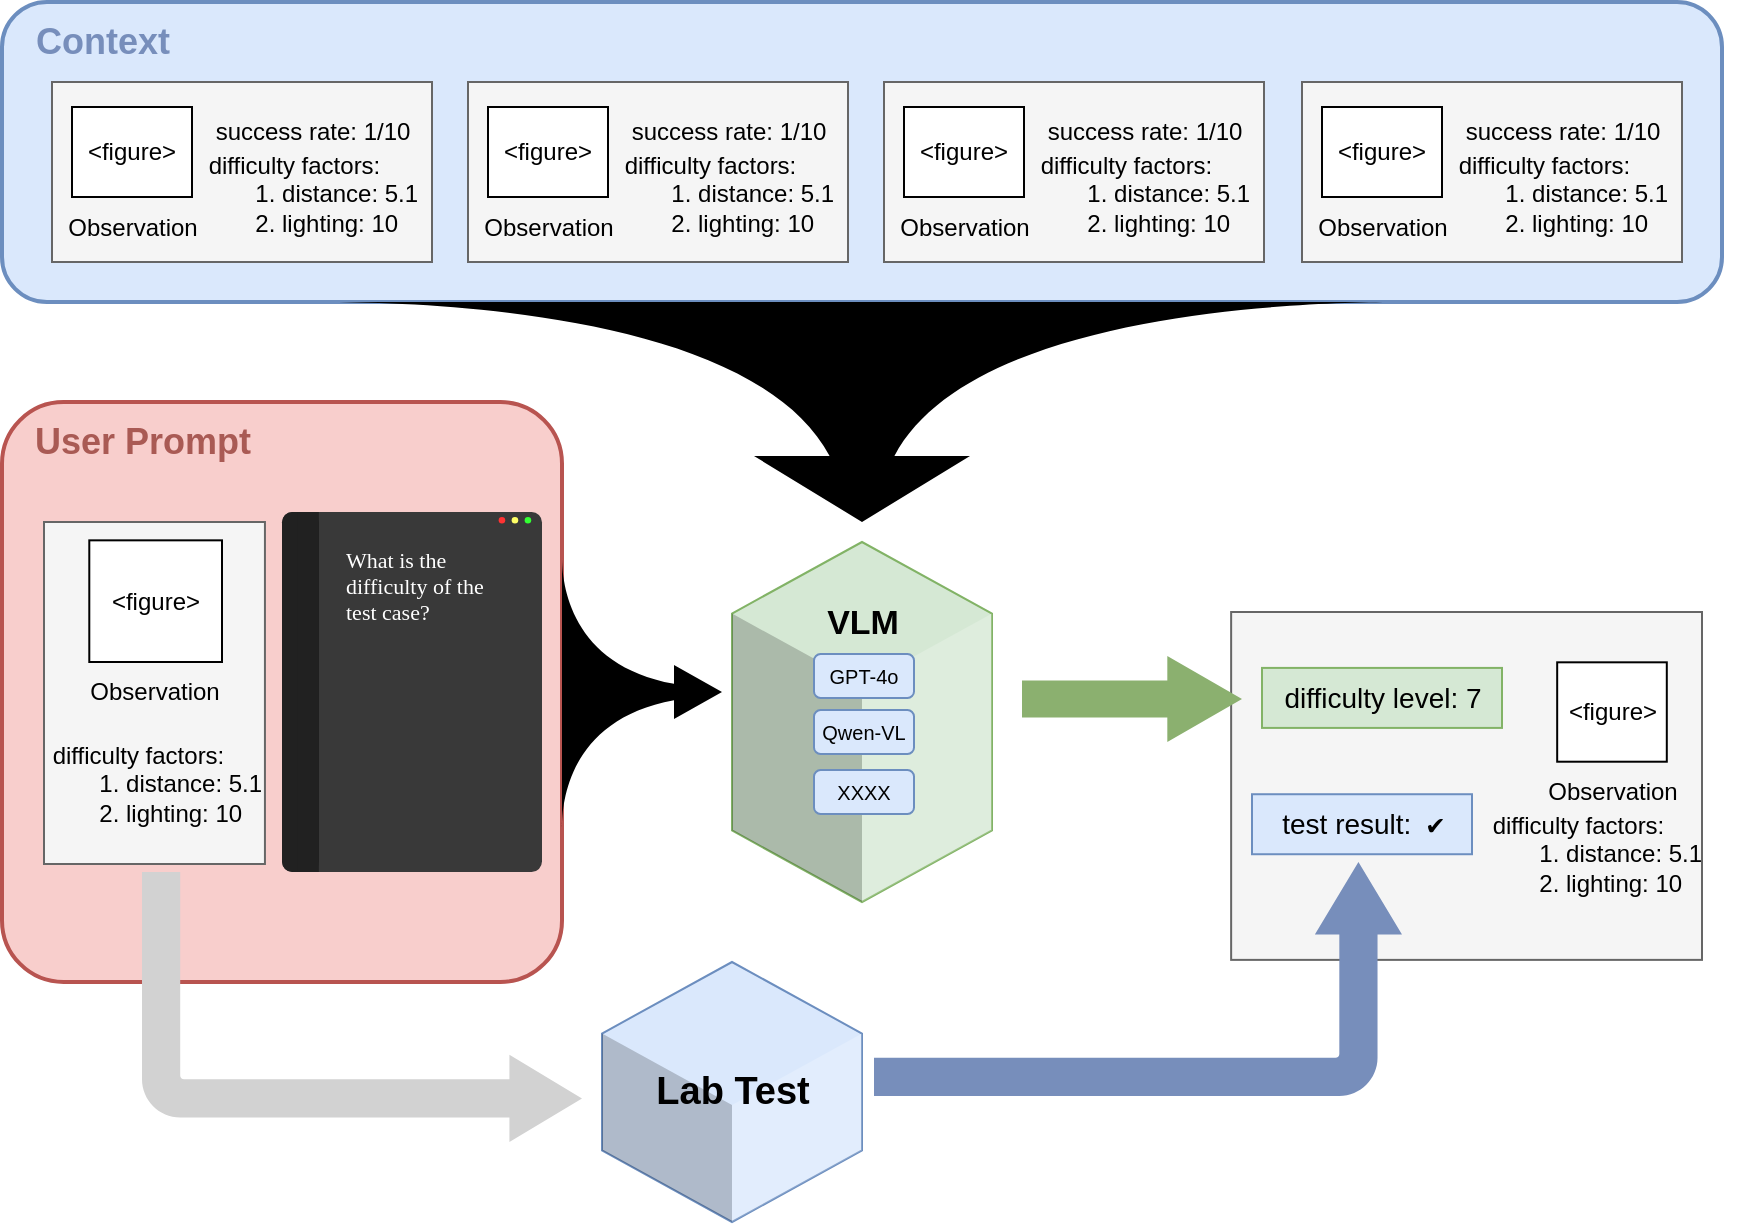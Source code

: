 <mxfile version="28.1.1">
  <diagram name="第 1 页" id="pIKOWr3wA6XIwj2baS32">
    <mxGraphModel dx="1053" dy="706" grid="1" gridSize="10" guides="1" tooltips="1" connect="1" arrows="1" fold="1" page="1" pageScale="1" pageWidth="2009" pageHeight="827" math="0" shadow="0">
      <root>
        <mxCell id="0" />
        <mxCell id="1" parent="0" />
        <mxCell id="crVc_9CIVtoh6Q2KUuG3-3" value="" style="rounded=1;whiteSpace=wrap;html=1;fillColor=#dae8fc;strokeColor=#6c8ebf;strokeWidth=2;" parent="1" vertex="1">
          <mxGeometry x="80" y="130" width="860" height="150" as="geometry" />
        </mxCell>
        <mxCell id="crVc_9CIVtoh6Q2KUuG3-4" value="&lt;font style=&quot;font-size: 18px; color: light-dark(rgb(119, 142, 187), rgb(43, 130, 218));&quot;&gt;&lt;b style=&quot;&quot;&gt;Context&lt;/b&gt;&lt;/font&gt;" style="text;html=1;align=center;verticalAlign=middle;resizable=0;points=[];autosize=1;strokeColor=none;fillColor=none;" parent="1" vertex="1">
          <mxGeometry x="85" y="130" width="90" height="40" as="geometry" />
        </mxCell>
        <mxCell id="crVc_9CIVtoh6Q2KUuG3-11" value="" style="rounded=1;whiteSpace=wrap;html=1;fillColor=#f8cecc;strokeColor=#b85450;strokeWidth=2;arcSize=11;" parent="1" vertex="1">
          <mxGeometry x="80" y="330" width="280" height="290" as="geometry" />
        </mxCell>
        <mxCell id="crVc_9CIVtoh6Q2KUuG3-13" value="" style="group" parent="1" vertex="1" connectable="0">
          <mxGeometry x="100" y="170" width="208" height="90" as="geometry" />
        </mxCell>
        <mxCell id="crVc_9CIVtoh6Q2KUuG3-6" value="" style="rounded=0;whiteSpace=wrap;html=1;fillColor=#f5f5f5;fontColor=#333333;strokeColor=#666666;" parent="crVc_9CIVtoh6Q2KUuG3-13" vertex="1">
          <mxGeometry x="5" width="190" height="90" as="geometry" />
        </mxCell>
        <mxCell id="crVc_9CIVtoh6Q2KUuG3-7" value="&amp;lt;figure&amp;gt;" style="rounded=0;whiteSpace=wrap;html=1;" parent="crVc_9CIVtoh6Q2KUuG3-13" vertex="1">
          <mxGeometry x="15" y="12.5" width="60" height="45" as="geometry" />
        </mxCell>
        <mxCell id="crVc_9CIVtoh6Q2KUuG3-8" value="Observation" style="text;html=1;align=center;verticalAlign=middle;resizable=0;points=[];autosize=1;strokeColor=none;fillColor=none;" parent="crVc_9CIVtoh6Q2KUuG3-13" vertex="1">
          <mxGeometry y="57.5" width="90" height="30" as="geometry" />
        </mxCell>
        <mxCell id="crVc_9CIVtoh6Q2KUuG3-9" value="success rate: 1/10" style="text;html=1;align=center;verticalAlign=middle;resizable=0;points=[];autosize=1;strokeColor=none;fillColor=none;" parent="crVc_9CIVtoh6Q2KUuG3-13" vertex="1">
          <mxGeometry x="75" y="10" width="120" height="30" as="geometry" />
        </mxCell>
        <mxCell id="crVc_9CIVtoh6Q2KUuG3-10" value="&amp;nbsp;difficulty factors:&lt;div&gt;&lt;span style=&quot;white-space: pre;&quot;&gt;&#x9;&lt;/span&gt;1. distance: 5.1&lt;br&gt;&lt;/div&gt;&lt;div&gt;&lt;span style=&quot;white-space: pre;&quot;&gt;&#x9;&lt;/span&gt;2. lighting: 10&lt;br&gt;&lt;/div&gt;" style="text;html=1;align=left;verticalAlign=middle;resizable=0;points=[];autosize=1;strokeColor=none;fillColor=none;" parent="crVc_9CIVtoh6Q2KUuG3-13" vertex="1">
          <mxGeometry x="78" y="25.5" width="130" height="60" as="geometry" />
        </mxCell>
        <mxCell id="crVc_9CIVtoh6Q2KUuG3-14" value="" style="group" parent="1" vertex="1" connectable="0">
          <mxGeometry x="308" y="170" width="208" height="90" as="geometry" />
        </mxCell>
        <mxCell id="crVc_9CIVtoh6Q2KUuG3-15" value="" style="rounded=0;whiteSpace=wrap;html=1;fillColor=#f5f5f5;fontColor=#333333;strokeColor=#666666;" parent="crVc_9CIVtoh6Q2KUuG3-14" vertex="1">
          <mxGeometry x="5" width="190" height="90" as="geometry" />
        </mxCell>
        <mxCell id="crVc_9CIVtoh6Q2KUuG3-16" value="&amp;lt;figure&amp;gt;" style="rounded=0;whiteSpace=wrap;html=1;" parent="crVc_9CIVtoh6Q2KUuG3-14" vertex="1">
          <mxGeometry x="15" y="12.5" width="60" height="45" as="geometry" />
        </mxCell>
        <mxCell id="crVc_9CIVtoh6Q2KUuG3-17" value="Observation" style="text;html=1;align=center;verticalAlign=middle;resizable=0;points=[];autosize=1;strokeColor=none;fillColor=none;" parent="crVc_9CIVtoh6Q2KUuG3-14" vertex="1">
          <mxGeometry y="57.5" width="90" height="30" as="geometry" />
        </mxCell>
        <mxCell id="crVc_9CIVtoh6Q2KUuG3-18" value="success rate: 1/10" style="text;html=1;align=center;verticalAlign=middle;resizable=0;points=[];autosize=1;strokeColor=none;fillColor=none;" parent="crVc_9CIVtoh6Q2KUuG3-14" vertex="1">
          <mxGeometry x="75" y="10" width="120" height="30" as="geometry" />
        </mxCell>
        <mxCell id="crVc_9CIVtoh6Q2KUuG3-19" value="&amp;nbsp;difficulty factors:&lt;div&gt;&lt;span style=&quot;white-space: pre;&quot;&gt;&#x9;&lt;/span&gt;1. distance: 5.1&lt;br&gt;&lt;/div&gt;&lt;div&gt;&lt;span style=&quot;white-space: pre;&quot;&gt;&#x9;&lt;/span&gt;2. lighting: 10&lt;br&gt;&lt;/div&gt;" style="text;html=1;align=left;verticalAlign=middle;resizable=0;points=[];autosize=1;strokeColor=none;fillColor=none;" parent="crVc_9CIVtoh6Q2KUuG3-14" vertex="1">
          <mxGeometry x="78" y="25.5" width="130" height="60" as="geometry" />
        </mxCell>
        <mxCell id="crVc_9CIVtoh6Q2KUuG3-20" value="" style="group" parent="1" vertex="1" connectable="0">
          <mxGeometry x="516" y="170" width="208" height="90" as="geometry" />
        </mxCell>
        <mxCell id="crVc_9CIVtoh6Q2KUuG3-21" value="" style="rounded=0;whiteSpace=wrap;html=1;fillColor=#f5f5f5;fontColor=#333333;strokeColor=#666666;" parent="crVc_9CIVtoh6Q2KUuG3-20" vertex="1">
          <mxGeometry x="5" width="190" height="90" as="geometry" />
        </mxCell>
        <mxCell id="crVc_9CIVtoh6Q2KUuG3-22" value="&amp;lt;figure&amp;gt;" style="rounded=0;whiteSpace=wrap;html=1;" parent="crVc_9CIVtoh6Q2KUuG3-20" vertex="1">
          <mxGeometry x="15" y="12.5" width="60" height="45" as="geometry" />
        </mxCell>
        <mxCell id="crVc_9CIVtoh6Q2KUuG3-23" value="Observation" style="text;html=1;align=center;verticalAlign=middle;resizable=0;points=[];autosize=1;strokeColor=none;fillColor=none;" parent="crVc_9CIVtoh6Q2KUuG3-20" vertex="1">
          <mxGeometry y="57.5" width="90" height="30" as="geometry" />
        </mxCell>
        <mxCell id="crVc_9CIVtoh6Q2KUuG3-24" value="success rate: 1/10" style="text;html=1;align=center;verticalAlign=middle;resizable=0;points=[];autosize=1;strokeColor=none;fillColor=none;" parent="crVc_9CIVtoh6Q2KUuG3-20" vertex="1">
          <mxGeometry x="75" y="10" width="120" height="30" as="geometry" />
        </mxCell>
        <mxCell id="crVc_9CIVtoh6Q2KUuG3-25" value="&amp;nbsp;difficulty factors:&lt;div&gt;&lt;span style=&quot;white-space: pre;&quot;&gt;&#x9;&lt;/span&gt;1. distance: 5.1&lt;br&gt;&lt;/div&gt;&lt;div&gt;&lt;span style=&quot;white-space: pre;&quot;&gt;&#x9;&lt;/span&gt;2. lighting: 10&lt;br&gt;&lt;/div&gt;" style="text;html=1;align=left;verticalAlign=middle;resizable=0;points=[];autosize=1;strokeColor=none;fillColor=none;" parent="crVc_9CIVtoh6Q2KUuG3-20" vertex="1">
          <mxGeometry x="78" y="25.5" width="130" height="60" as="geometry" />
        </mxCell>
        <mxCell id="crVc_9CIVtoh6Q2KUuG3-26" value="" style="group" parent="1" vertex="1" connectable="0">
          <mxGeometry x="725" y="170" width="208" height="90" as="geometry" />
        </mxCell>
        <mxCell id="crVc_9CIVtoh6Q2KUuG3-27" value="" style="rounded=0;whiteSpace=wrap;html=1;fillColor=#f5f5f5;fontColor=#333333;strokeColor=#666666;" parent="crVc_9CIVtoh6Q2KUuG3-26" vertex="1">
          <mxGeometry x="5" width="190" height="90" as="geometry" />
        </mxCell>
        <mxCell id="crVc_9CIVtoh6Q2KUuG3-28" value="&amp;lt;figure&amp;gt;" style="rounded=0;whiteSpace=wrap;html=1;" parent="crVc_9CIVtoh6Q2KUuG3-26" vertex="1">
          <mxGeometry x="15" y="12.5" width="60" height="45" as="geometry" />
        </mxCell>
        <mxCell id="crVc_9CIVtoh6Q2KUuG3-29" value="Observation" style="text;html=1;align=center;verticalAlign=middle;resizable=0;points=[];autosize=1;strokeColor=none;fillColor=none;" parent="crVc_9CIVtoh6Q2KUuG3-26" vertex="1">
          <mxGeometry y="57.5" width="90" height="30" as="geometry" />
        </mxCell>
        <mxCell id="crVc_9CIVtoh6Q2KUuG3-30" value="success rate: 1/10" style="text;html=1;align=center;verticalAlign=middle;resizable=0;points=[];autosize=1;strokeColor=none;fillColor=none;" parent="crVc_9CIVtoh6Q2KUuG3-26" vertex="1">
          <mxGeometry x="75" y="10" width="120" height="30" as="geometry" />
        </mxCell>
        <mxCell id="crVc_9CIVtoh6Q2KUuG3-31" value="&amp;nbsp;difficulty factors:&lt;div&gt;&lt;span style=&quot;white-space: pre;&quot;&gt;&#x9;&lt;/span&gt;1. distance: 5.1&lt;br&gt;&lt;/div&gt;&lt;div&gt;&lt;span style=&quot;white-space: pre;&quot;&gt;&#x9;&lt;/span&gt;2. lighting: 10&lt;br&gt;&lt;/div&gt;" style="text;html=1;align=left;verticalAlign=middle;resizable=0;points=[];autosize=1;strokeColor=none;fillColor=none;" parent="crVc_9CIVtoh6Q2KUuG3-26" vertex="1">
          <mxGeometry x="78" y="25.5" width="130" height="60" as="geometry" />
        </mxCell>
        <mxCell id="crVc_9CIVtoh6Q2KUuG3-55" value="" style="shape=stencil(tZXRjoIwEEW/pq+bluqafdx0d/+jYpXG2pIWFf/ewhRiEVhCIDGYmUtPbzsziihzGc8FSnCG6A9KEoKxf/r43om5y0VaQPLGreR7JUBxhTVncZeHIjCkzoSVRaXSX4S//TvVh7LUaO0h0mgXKS+6h3Gp/VpcAixs/4ii3PMvohA2mIQsSv6mYz+264DJSn5jbON+cb/LgWPHZK3CLQYm87GU+cxQc1O25+n5ZM1VH3rN2Gquxvu9HUYIszjstTOwKWVHY8WIG5jm1ChjfQK+691AYCCMXe5RKtWzvkpPWJ3z6mfkTWjki7mJfy6rn9yW/mqBQOJLfJAIUiYQbho5xKH5ShrkXZBDvJvkQUn9cohNfIo5iG1n2PAMxucCNugMRLcgrQ8S33gowFenIDguSHv0piLTPCjjxEhT+vxAX0K7w2wMjeLbxNVZ+OOtE08=);whiteSpace=wrap;html=1;strokeWidth=2;gradientColor=none;editable=1;movable=1;resizable=1;rotatable=1;deletable=1;locked=0;connectable=1;strokeColor=none;fillColor=light-dark(#778ebb, #2b82da);flipH=0;" parent="1" vertex="1">
          <mxGeometry x="240" y="280" width="540" height="110" as="geometry" />
        </mxCell>
        <mxCell id="crVc_9CIVtoh6Q2KUuG3-62" value="&lt;font style=&quot;font-size: 18px;&quot;&gt;&lt;b style=&quot;&quot;&gt;User Prompt&lt;/b&gt;&lt;/font&gt;" style="text;html=1;align=center;verticalAlign=middle;resizable=0;points=[];autosize=1;strokeColor=none;fillColor=none;fontColor=light-dark(#a95a54, #ededed);" parent="1" vertex="1">
          <mxGeometry x="85" y="330" width="130" height="40" as="geometry" />
        </mxCell>
        <mxCell id="crVc_9CIVtoh6Q2KUuG3-69" value="" style="group" parent="1" vertex="1" connectable="0">
          <mxGeometry x="100.0" y="390" width="130" height="171" as="geometry" />
        </mxCell>
        <mxCell id="crVc_9CIVtoh6Q2KUuG3-64" value="" style="rounded=0;whiteSpace=wrap;html=1;fillColor=#f5f5f5;fontColor=#333333;strokeColor=#666666;" parent="crVc_9CIVtoh6Q2KUuG3-69" vertex="1">
          <mxGeometry x="1.0" width="110.47" height="171" as="geometry" />
        </mxCell>
        <mxCell id="crVc_9CIVtoh6Q2KUuG3-65" value="&amp;lt;figure&amp;gt;" style="rounded=0;whiteSpace=wrap;html=1;" parent="crVc_9CIVtoh6Q2KUuG3-69" vertex="1">
          <mxGeometry x="23.65" y="9.17" width="66.35" height="60.83" as="geometry" />
        </mxCell>
        <mxCell id="crVc_9CIVtoh6Q2KUuG3-66" value="Observation" style="text;html=1;align=center;verticalAlign=middle;resizable=0;points=[];autosize=1;strokeColor=none;fillColor=none;" parent="crVc_9CIVtoh6Q2KUuG3-69" vertex="1">
          <mxGeometry x="11.24" y="70.497" width="90" height="30" as="geometry" />
        </mxCell>
        <mxCell id="crVc_9CIVtoh6Q2KUuG3-68" value="&amp;nbsp;difficulty factors:&lt;div&gt;&lt;span style=&quot;white-space: pre;&quot;&gt;&#x9;&lt;/span&gt;1. distance: 5.1&lt;br&gt;&lt;/div&gt;&lt;div&gt;&lt;span style=&quot;white-space: pre;&quot;&gt;&#x9;&lt;/span&gt;2. lighting: 10&lt;br&gt;&lt;/div&gt;" style="text;html=1;align=left;verticalAlign=middle;resizable=0;points=[];autosize=1;strokeColor=none;fillColor=none;" parent="crVc_9CIVtoh6Q2KUuG3-69" vertex="1">
          <mxGeometry y="101" width="130" height="60" as="geometry" />
        </mxCell>
        <mxCell id="crVc_9CIVtoh6Q2KUuG3-73" value="" style="verticalLabelPosition=bottom;verticalAlign=top;html=1;shape=mxgraph.infographic.shadedCube;isoAngle=17.09;fillColor=#d5e8d4;strokeColor=#82b366;pointerEvents=0;align=center;fontFamily=Helvetica;fontSize=12;flipH=1;" parent="1" vertex="1">
          <mxGeometry x="445" y="400" width="130" height="180" as="geometry" />
        </mxCell>
        <mxCell id="crVc_9CIVtoh6Q2KUuG3-83" value="" style="group;rotation=0;strokeColor=none;direction=west;convertToSvg=0;" parent="1" vertex="1" connectable="0">
          <mxGeometry x="480" y="420" width="60" height="116" as="geometry" />
        </mxCell>
        <mxCell id="crVc_9CIVtoh6Q2KUuG3-79" value="&lt;span style=&quot;font-size: 10px;&quot;&gt;XXXX&lt;/span&gt;" style="rounded=1;whiteSpace=wrap;html=1;pointerEvents=0;align=center;verticalAlign=middle;fontFamily=Helvetica;fontSize=12;fillColor=#dae8fc;strokeColor=#6c8ebf;rotation=0;" parent="crVc_9CIVtoh6Q2KUuG3-83" vertex="1">
          <mxGeometry x="6" y="94" width="50" height="22" as="geometry" />
        </mxCell>
        <mxCell id="crVc_9CIVtoh6Q2KUuG3-76" value="&lt;font style=&quot;font-size: 17px;&quot;&gt;VLM&lt;/font&gt;" style="text;html=1;align=center;verticalAlign=middle;resizable=0;points=[];autosize=1;strokeColor=none;fillColor=none;fontFamily=Helvetica;fontSize=18;fontColor=default;fontStyle=1;rotation=0;" parent="crVc_9CIVtoh6Q2KUuG3-83" vertex="1">
          <mxGeometry width="60" height="40" as="geometry" />
        </mxCell>
        <mxCell id="crVc_9CIVtoh6Q2KUuG3-77" value="&lt;font style=&quot;font-size: 10px;&quot;&gt;GPT-4o&lt;/font&gt;" style="rounded=1;whiteSpace=wrap;html=1;pointerEvents=0;align=center;verticalAlign=middle;fontFamily=Helvetica;fontSize=12;fillColor=#dae8fc;strokeColor=#6c8ebf;rotation=0;" parent="crVc_9CIVtoh6Q2KUuG3-83" vertex="1">
          <mxGeometry x="6" y="36" width="50" height="22" as="geometry" />
        </mxCell>
        <mxCell id="crVc_9CIVtoh6Q2KUuG3-78" value="&lt;span style=&quot;font-size: 10px;&quot;&gt;Qwen-VL&lt;/span&gt;" style="rounded=1;whiteSpace=wrap;html=1;pointerEvents=0;align=center;verticalAlign=middle;fontFamily=Helvetica;fontSize=12;fillColor=#dae8fc;strokeColor=#6c8ebf;rotation=0;" parent="crVc_9CIVtoh6Q2KUuG3-83" vertex="1">
          <mxGeometry x="6" y="64" width="50" height="22" as="geometry" />
        </mxCell>
        <mxCell id="crVc_9CIVtoh6Q2KUuG3-148" value="" style="group" parent="1" vertex="1" connectable="0">
          <mxGeometry x="220" y="385" width="140" height="180" as="geometry" />
        </mxCell>
        <mxCell id="crVc_9CIVtoh6Q2KUuG3-70" value="" style="rounded=1;whiteSpace=wrap;html=1;pointerEvents=0;align=center;verticalAlign=top;fontFamily=Helvetica;fontSize=12;fontColor=default;fillColor=light-dark(#393939,#EDEDED);gradientColor=none;arcSize=4;strokeColor=none;fillStyle=auto;gradientDirection=west;" parent="crVc_9CIVtoh6Q2KUuG3-148" vertex="1">
          <mxGeometry width="130" height="180" as="geometry" />
        </mxCell>
        <mxCell id="crVc_9CIVtoh6Q2KUuG3-141" value="" style="group" parent="crVc_9CIVtoh6Q2KUuG3-148" vertex="1" connectable="0">
          <mxGeometry width="18.417" height="180" as="geometry" />
        </mxCell>
        <mxCell id="crVc_9CIVtoh6Q2KUuG3-139" value="" style="rounded=1;whiteSpace=wrap;html=1;pointerEvents=0;align=center;verticalAlign=top;fontFamily=Helvetica;fontSize=12;fontColor=default;fillColor=light-dark(#212121,#EDEDED);gradientColor=none;arcSize=28;strokeColor=none;fillStyle=auto;gradientDirection=west;" parent="crVc_9CIVtoh6Q2KUuG3-141" vertex="1">
          <mxGeometry width="18.417" height="180" as="geometry" />
        </mxCell>
        <mxCell id="crVc_9CIVtoh6Q2KUuG3-140" value="" style="rounded=1;whiteSpace=wrap;html=1;pointerEvents=0;align=center;verticalAlign=top;fontFamily=Helvetica;fontSize=12;fontColor=default;fillColor=light-dark(#212121,#EDEDED);gradientColor=none;arcSize=0;strokeColor=none;fillStyle=auto;gradientDirection=west;" parent="crVc_9CIVtoh6Q2KUuG3-141" vertex="1">
          <mxGeometry x="7.583" width="10.833" height="180" as="geometry" />
        </mxCell>
        <mxCell id="crVc_9CIVtoh6Q2KUuG3-147" value="" style="group" parent="crVc_9CIVtoh6Q2KUuG3-148" vertex="1" connectable="0">
          <mxGeometry x="108.333" y="2.455" width="17.333" height="3.273" as="geometry" />
        </mxCell>
        <mxCell id="crVc_9CIVtoh6Q2KUuG3-144" value="" style="ellipse;whiteSpace=wrap;html=1;pointerEvents=0;align=center;verticalAlign=top;fontFamily=Helvetica;fontSize=12;fontColor=default;fillColor=#FFFF66;gradientColor=none;aspect=fixed;strokeColor=none;" parent="crVc_9CIVtoh6Q2KUuG3-147" vertex="1">
          <mxGeometry x="6.5" width="3.273" height="3.273" as="geometry" />
        </mxCell>
        <mxCell id="crVc_9CIVtoh6Q2KUuG3-145" value="" style="ellipse;whiteSpace=wrap;html=1;pointerEvents=0;align=center;verticalAlign=top;fontFamily=Helvetica;fontSize=12;fontColor=default;fillColor=#33FF33;gradientColor=none;aspect=fixed;strokeColor=none;" parent="crVc_9CIVtoh6Q2KUuG3-147" vertex="1">
          <mxGeometry x="13" width="3.273" height="3.273" as="geometry" />
        </mxCell>
        <mxCell id="crVc_9CIVtoh6Q2KUuG3-146" value="" style="ellipse;whiteSpace=wrap;html=1;pointerEvents=0;align=center;verticalAlign=top;fontFamily=Helvetica;fontSize=12;fontColor=default;fillColor=#FF3333;gradientColor=none;aspect=fixed;strokeColor=none;" parent="crVc_9CIVtoh6Q2KUuG3-147" vertex="1">
          <mxGeometry width="3.273" height="3.273" as="geometry" />
        </mxCell>
        <mxCell id="crVc_9CIVtoh6Q2KUuG3-72" value="What is the difficulty of the test case?" style="whiteSpace=wrap;html=1;pointerEvents=0;align=left;verticalAlign=top;fontFamily=Consolas;fontSize=11;fontColor=#FFFFFF;fillColor=none;gradientColor=none;strokeColor=none;" parent="crVc_9CIVtoh6Q2KUuG3-148" vertex="1">
          <mxGeometry x="30" y="11.455" width="80" height="49.091" as="geometry" />
        </mxCell>
        <mxCell id="crVc_9CIVtoh6Q2KUuG3-149" value="" style="shape=stencil(tZXRjoIwEEW/pq+bluqafdx0d/+jYpXG2pIWFf/ewhRiEVhCIDGYmUtPbzsziihzGc8FSnCG6A9KEoKxf/r43om5y0VaQPLGreR7JUBxhTVncZeHIjCkzoSVRaXSX4S//TvVh7LUaO0h0mgXKS+6h3Gp/VpcAixs/4ii3PMvohA2mIQsSv6mYz+264DJSn5jbON+cb/LgWPHZK3CLQYm87GU+cxQc1O25+n5ZM1VH3rN2Gquxvu9HUYIszjstTOwKWVHY8WIG5jm1ChjfQK+691AYCCMXe5RKtWzvkpPWJ3z6mfkTWjki7mJfy6rn9yW/mqBQOJLfJAIUiYQbho5xKH5ShrkXZBDvJvkQUn9cohNfIo5iG1n2PAMxucCNugMRLcgrQ8S33gowFenIDguSHv0piLTPCjjxEhT+vxAX0K7w2wMjeLbxNVZ+OOtE08=);whiteSpace=wrap;html=1;strokeWidth=2;gradientColor=none;editable=1;movable=1;resizable=1;rotatable=1;deletable=1;locked=0;connectable=1;strokeColor=none;fillColor=light-dark(#a95a54, #2b82da);flipH=0;direction=north;" parent="1" vertex="1">
          <mxGeometry x="360" y="407.25" width="80" height="135.5" as="geometry" />
        </mxCell>
        <mxCell id="hDEv1wbBDbdIeiEGGIjY-2" value="" style="group" vertex="1" connectable="0" parent="1">
          <mxGeometry x="690" y="435" width="240" height="205" as="geometry" />
        </mxCell>
        <mxCell id="hDEv1wbBDbdIeiEGGIjY-3" value="" style="rounded=0;whiteSpace=wrap;html=1;fillColor=#f5f5f5;fontColor=#333333;strokeColor=#666666;" vertex="1" parent="hDEv1wbBDbdIeiEGGIjY-2">
          <mxGeometry x="4.57" width="235.43" height="173.939" as="geometry" />
        </mxCell>
        <mxCell id="hDEv1wbBDbdIeiEGGIjY-4" value="&amp;lt;figure&amp;gt;" style="rounded=0;whiteSpace=wrap;html=1;" vertex="1" parent="hDEv1wbBDbdIeiEGGIjY-2">
          <mxGeometry x="167.59" y="25.159" width="54.81" height="49.694" as="geometry" />
        </mxCell>
        <mxCell id="hDEv1wbBDbdIeiEGGIjY-5" value="Observation" style="text;html=1;align=center;verticalAlign=middle;resizable=0;points=[];autosize=1;strokeColor=none;fillColor=none;" vertex="1" parent="hDEv1wbBDbdIeiEGGIjY-2">
          <mxGeometry x="150" y="74.851" width="90" height="30" as="geometry" />
        </mxCell>
        <mxCell id="hDEv1wbBDbdIeiEGGIjY-7" value="&amp;nbsp;difficulty factors:&lt;div&gt;&lt;span style=&quot;white-space: pre;&quot;&gt;&#x9;&lt;/span&gt;1. distance: 5.1&lt;br&gt;&lt;/div&gt;&lt;div&gt;&lt;span style=&quot;white-space: pre;&quot;&gt;&#x9;&lt;/span&gt;2. lighting: 10&lt;br&gt;&lt;/div&gt;" style="text;html=1;align=left;verticalAlign=middle;resizable=0;points=[];autosize=1;strokeColor=none;fillColor=none;" vertex="1" parent="hDEv1wbBDbdIeiEGGIjY-2">
          <mxGeometry x="130" y="91.119" width="130" height="60" as="geometry" />
        </mxCell>
        <mxCell id="hDEv1wbBDbdIeiEGGIjY-19" value="&lt;font style=&quot;font-size: 14px;&quot;&gt;difficulty level: 7&lt;/font&gt;" style="text;html=1;align=center;verticalAlign=middle;resizable=0;points=[];autosize=1;strokeColor=#82b366;fillColor=#d5e8d4;" vertex="1" parent="hDEv1wbBDbdIeiEGGIjY-2">
          <mxGeometry x="20.0" y="27.955" width="120" height="30" as="geometry" />
        </mxCell>
        <mxCell id="hDEv1wbBDbdIeiEGGIjY-23" value="&lt;span style=&quot;font-size: 14px;&quot;&gt;test result:&amp;nbsp;&amp;nbsp;&lt;/span&gt;&lt;span style=&quot;color: rgba(0, 0, 0, 0); font-family: monospace; font-size: 0px; text-align: start;&quot;&gt;&lt;span style=&quot;color: rgb(0, 0, 0); font-family: Consolas, Courier, monospace; font-size: 14px; text-wrap-mode: wrap;&quot;&gt;✔&lt;/span&gt;%3CmxGraphModel%3E%3Croot%3E%3CmxCell%20id%3D%220%22%2F%3E%3CmxCell%20id%3D%221%22%20parent%3D%220%22%2F%3E%3CmxCell%20id%3D%222%22%20value%3D%22%26lt%3Bfont%20style%3D%26quot%3Bfont-size%3A%2014px%3B%26quot%3B%26gt%3Bdifficulty%20level%3A%207%26lt%3B%2Ffont%26gt%3B%22%20style%3D%22text%3Bhtml%3D1%3Balign%3Dcenter%3BverticalAlign%3Dmiddle%3Bresizable%3D0%3Bpoints%3D%5B%5D%3Bautosize%3D1%3BstrokeColor%3D%2382b366%3BfillColor%3D%23d5e8d4%3B%22%20vertex%3D%221%22%20parent%3D%221%22%3E%3CmxGeometry%20x%3D%22710%22%20y%3D%22462.955%22%20width%3D%22120%22%20height%3D%2230%22%20as%3D%22geometry%22%2F%3E%3C%2FmxCell%3E%3C%2Froot%3E%3C%2FmxGraphModel%3E&lt;/span&gt;" style="text;html=1;align=center;verticalAlign=middle;resizable=0;points=[];autosize=1;strokeColor=#6c8ebf;fillColor=#dae8fc;" vertex="1" parent="hDEv1wbBDbdIeiEGGIjY-2">
          <mxGeometry x="15" y="91.12" width="110" height="30" as="geometry" />
        </mxCell>
        <mxCell id="hDEv1wbBDbdIeiEGGIjY-8" value="" style="verticalLabelPosition=bottom;verticalAlign=top;html=1;shape=mxgraph.infographic.shadedCube;isoAngle=17.09;fillColor=#dae8fc;strokeColor=#6c8ebf;pointerEvents=0;align=center;fontFamily=Helvetica;fontSize=12;flipH=1;" vertex="1" parent="1">
          <mxGeometry x="380" y="610" width="130" height="130" as="geometry" />
        </mxCell>
        <mxCell id="hDEv1wbBDbdIeiEGGIjY-9" value="&lt;font&gt;&lt;b&gt;Lab Test&lt;/b&gt;&lt;/font&gt;" style="text;html=1;align=center;verticalAlign=middle;resizable=0;points=[];autosize=1;strokeColor=none;fillColor=none;fontSize=19;" vertex="1" parent="1">
          <mxGeometry x="395" y="655" width="100" height="40" as="geometry" />
        </mxCell>
        <mxCell id="hDEv1wbBDbdIeiEGGIjY-10" value="" style="html=1;shadow=0;dashed=0;align=center;verticalAlign=middle;shape=mxgraph.arrows2.bendArrow;dy=9.55;dx=36.29;notch=0;arrowHead=43.57;rounded=1;flipV=1;fillColor=light-dark(#D2D2D2,#EDEDED);strokeColor=none;" vertex="1" parent="1">
          <mxGeometry x="150" y="565" width="220" height="135" as="geometry" />
        </mxCell>
        <mxCell id="hDEv1wbBDbdIeiEGGIjY-18" value="" style="html=1;shadow=0;dashed=0;align=center;verticalAlign=middle;shape=mxgraph.arrows2.arrow;dy=0.57;dx=37.34;notch=0;fillColor=light-dark(#8bb06f, #ededed);strokeColor=none;" vertex="1" parent="1">
          <mxGeometry x="590" y="457" width="110" height="43" as="geometry" />
        </mxCell>
        <mxCell id="hDEv1wbBDbdIeiEGGIjY-20" value="" style="html=1;shadow=0;dashed=0;align=center;verticalAlign=middle;shape=mxgraph.arrows2.bendArrow;dy=9.55;dx=36.29;notch=0;arrowHead=43.57;rounded=1;flipV=1;fillColor=light-dark(#778ebb, #EDEDED);strokeColor=none;direction=south;" vertex="1" parent="1">
          <mxGeometry x="516" y="560" width="264" height="117" as="geometry" />
        </mxCell>
      </root>
    </mxGraphModel>
  </diagram>
</mxfile>
